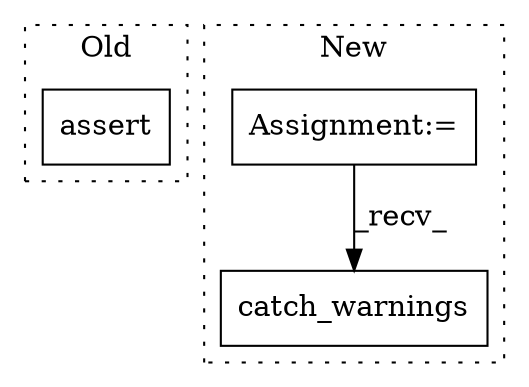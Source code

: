 digraph G {
subgraph cluster0 {
1 [label="assert" a="32" s="4527,4540" l="12,1" shape="box"];
label = "Old";
style="dotted";
}
subgraph cluster1 {
2 [label="catch_warnings" a="32" s="5034,5053" l="15,1" shape="box"];
3 [label="Assignment:=" a="7" s="4618" l="8" shape="box"];
label = "New";
style="dotted";
}
3 -> 2 [label="_recv_"];
}